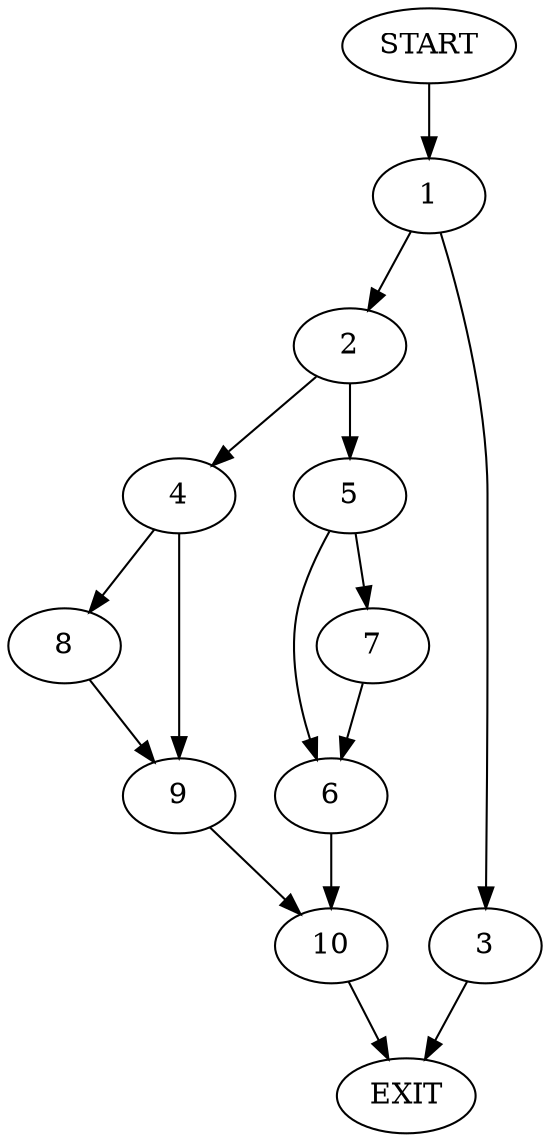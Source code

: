 digraph {
0 [label="START"]
11 [label="EXIT"]
0 -> 1
1 -> 2
1 -> 3
2 -> 4
2 -> 5
3 -> 11
5 -> 6
5 -> 7
4 -> 8
4 -> 9
9 -> 10
8 -> 9
10 -> 11
6 -> 10
7 -> 6
}
